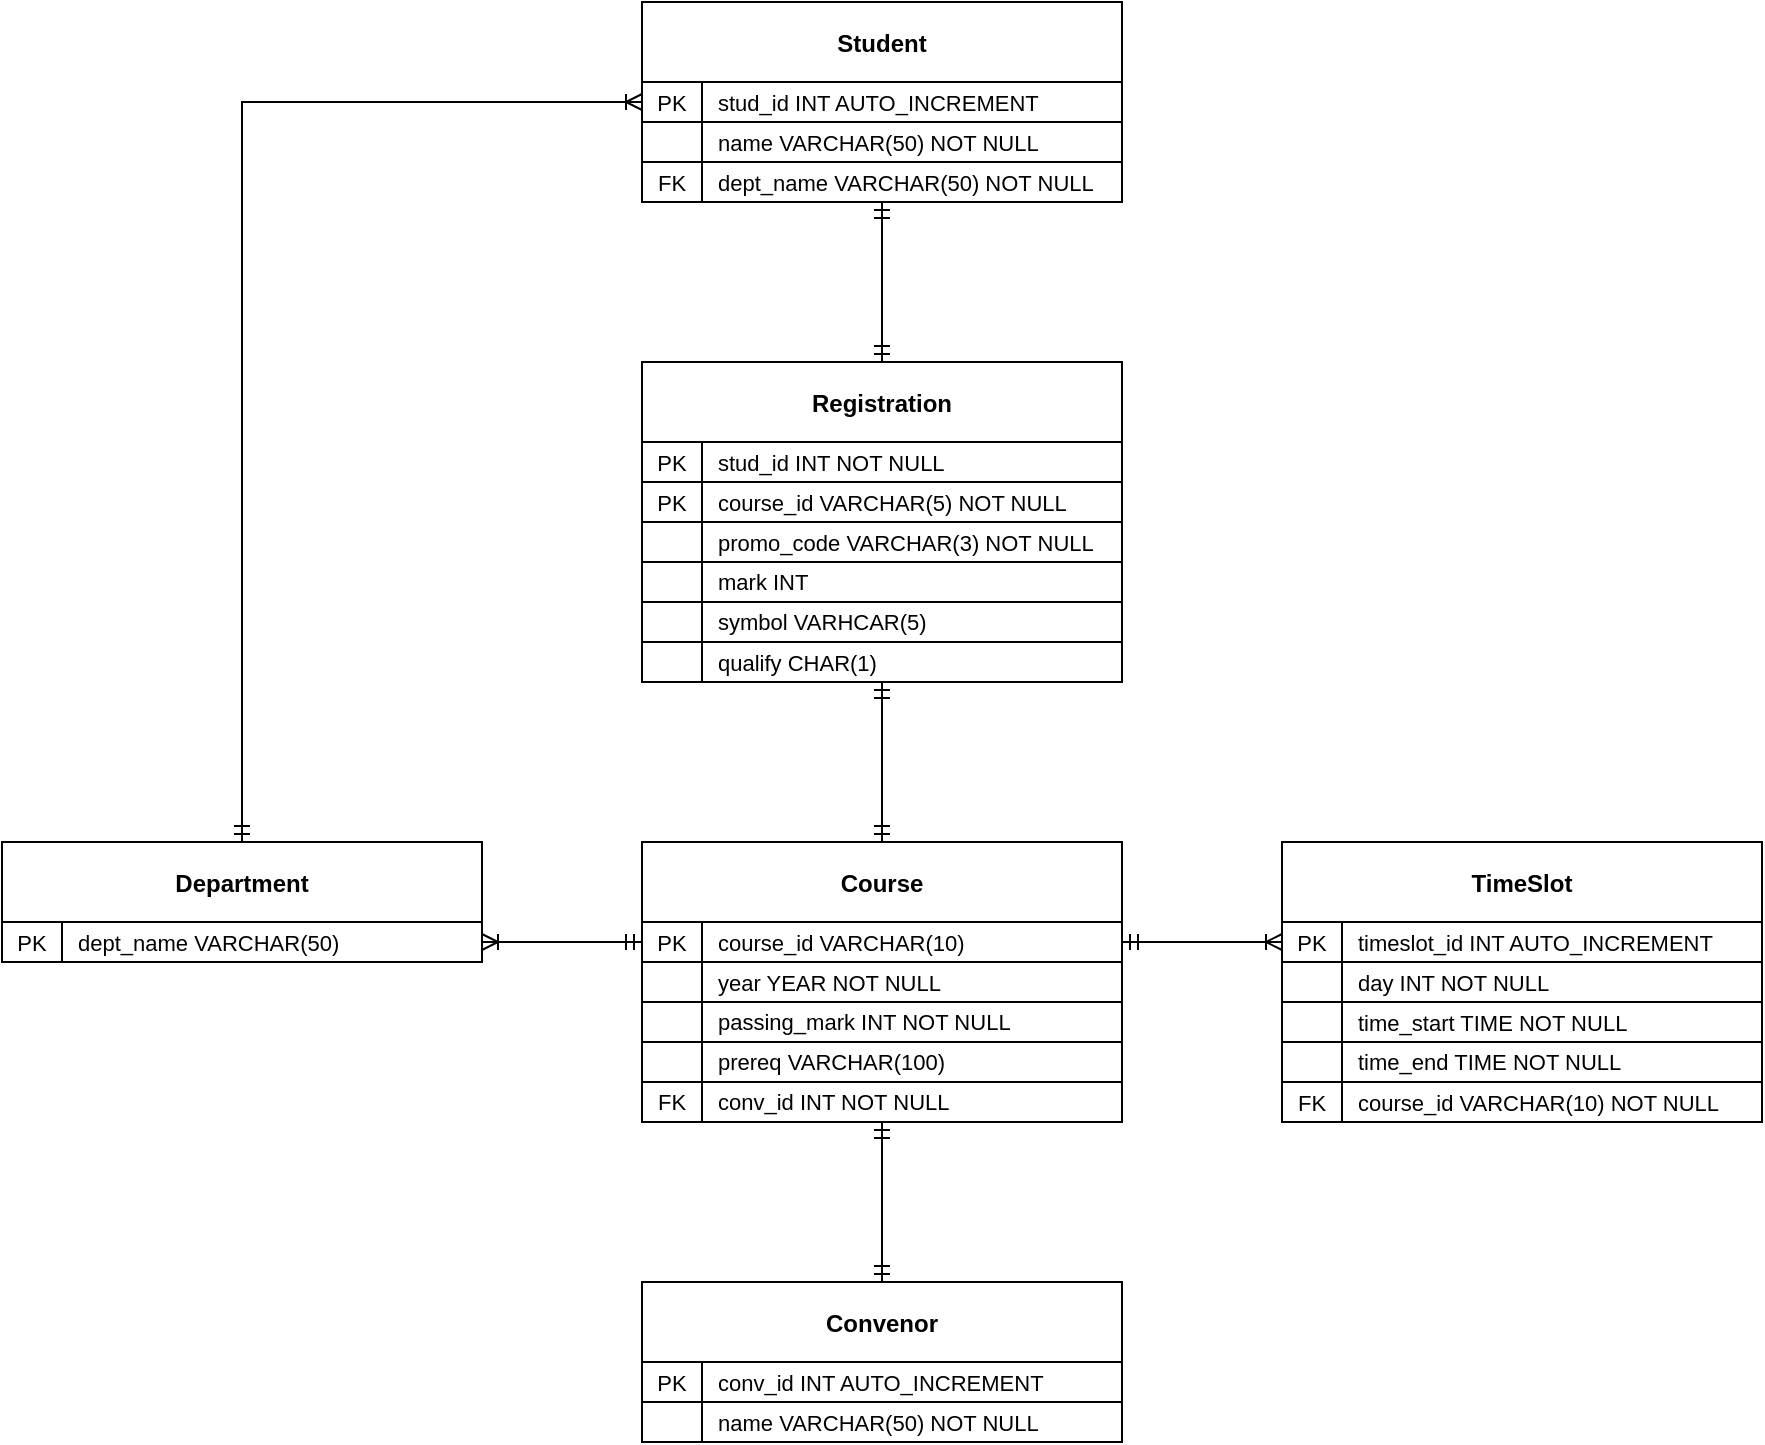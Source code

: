 <mxfile version="21.1.2" type="device">
  <diagram id="R2lEEEUBdFMjLlhIrx00" name="Page-1">
    <mxGraphModel dx="1434" dy="1582" grid="1" gridSize="10" guides="1" tooltips="1" connect="1" arrows="1" fold="1" page="1" pageScale="1" pageWidth="960" pageHeight="800" math="0" shadow="0" extFonts="Permanent Marker^https://fonts.googleapis.com/css?family=Permanent+Marker">
      <root>
        <mxCell id="0" />
        <mxCell id="1" parent="0" />
        <mxCell id="haOGkzx7AJRhTtGTXuwG-96" value="TimeSlot" style="shape=table;startSize=40;container=1;collapsible=0;childLayout=tableLayout;fixedRows=1;rowLines=0;fontStyle=1;align=center;resizeLast=1;fontSize=12;swimlaneFillColor=none;" parent="1" vertex="1">
          <mxGeometry x="680" y="-340" width="240" height="140" as="geometry">
            <mxRectangle x="120" y="120" width="80" height="30" as="alternateBounds" />
          </mxGeometry>
        </mxCell>
        <mxCell id="haOGkzx7AJRhTtGTXuwG-97" value="" style="shape=partialRectangle;collapsible=0;dropTarget=0;pointerEvents=0;fillColor=none;points=[[0,0.5],[1,0.5]];portConstraint=eastwest;top=0;left=0;right=0;bottom=1;fontSize=11;" parent="haOGkzx7AJRhTtGTXuwG-96" vertex="1">
          <mxGeometry y="40" width="240" height="20" as="geometry" />
        </mxCell>
        <mxCell id="haOGkzx7AJRhTtGTXuwG-98" value="PK" style="shape=partialRectangle;overflow=hidden;connectable=0;fillColor=none;top=0;left=0;bottom=0;right=0;fontStyle=0;fontSize=11;" parent="haOGkzx7AJRhTtGTXuwG-97" vertex="1">
          <mxGeometry width="30" height="20" as="geometry">
            <mxRectangle width="30" height="20" as="alternateBounds" />
          </mxGeometry>
        </mxCell>
        <mxCell id="haOGkzx7AJRhTtGTXuwG-99" value="timeslot_id INT AUTO_INCREMENT" style="shape=partialRectangle;overflow=hidden;connectable=0;fillColor=none;top=0;left=0;bottom=0;right=0;align=left;spacingLeft=6;fontStyle=0;fontSize=11;" parent="haOGkzx7AJRhTtGTXuwG-97" vertex="1">
          <mxGeometry x="30" width="210" height="20" as="geometry">
            <mxRectangle width="210" height="20" as="alternateBounds" />
          </mxGeometry>
        </mxCell>
        <mxCell id="haOGkzx7AJRhTtGTXuwG-104" value="" style="shape=partialRectangle;collapsible=0;dropTarget=0;pointerEvents=0;fillColor=none;top=0;left=0;bottom=1;right=0;points=[[0,0.5],[1,0.5]];portConstraint=eastwest;fontSize=11;" parent="haOGkzx7AJRhTtGTXuwG-96" vertex="1">
          <mxGeometry y="60" width="240" height="20" as="geometry" />
        </mxCell>
        <mxCell id="haOGkzx7AJRhTtGTXuwG-105" value="" style="shape=partialRectangle;connectable=0;fillColor=none;top=0;left=0;bottom=0;right=0;fontStyle=0;overflow=hidden;fontSize=11;" parent="haOGkzx7AJRhTtGTXuwG-104" vertex="1">
          <mxGeometry width="30" height="20" as="geometry">
            <mxRectangle width="30" height="20" as="alternateBounds" />
          </mxGeometry>
        </mxCell>
        <mxCell id="haOGkzx7AJRhTtGTXuwG-106" value="day INT NOT NULL" style="shape=partialRectangle;connectable=0;fillColor=none;top=0;left=0;bottom=0;right=0;align=left;spacingLeft=6;fontStyle=0;overflow=hidden;fontSize=11;" parent="haOGkzx7AJRhTtGTXuwG-104" vertex="1">
          <mxGeometry x="30" width="210" height="20" as="geometry">
            <mxRectangle width="210" height="20" as="alternateBounds" />
          </mxGeometry>
        </mxCell>
        <mxCell id="HV3vpuSh4EEI__YdKxVC-13" value="" style="shape=tableRow;horizontal=0;startSize=0;swimlaneHead=0;swimlaneBody=0;fillColor=none;collapsible=0;dropTarget=0;points=[[0,0.5],[1,0.5]];portConstraint=eastwest;top=0;left=0;right=0;bottom=1;" parent="haOGkzx7AJRhTtGTXuwG-96" vertex="1">
          <mxGeometry y="80" width="240" height="20" as="geometry" />
        </mxCell>
        <mxCell id="HV3vpuSh4EEI__YdKxVC-14" value="" style="shape=partialRectangle;connectable=0;fillColor=none;top=0;left=0;bottom=0;right=0;fontStyle=0;overflow=hidden;fontSize=11;" parent="HV3vpuSh4EEI__YdKxVC-13" vertex="1">
          <mxGeometry width="30" height="20" as="geometry">
            <mxRectangle width="30" height="20" as="alternateBounds" />
          </mxGeometry>
        </mxCell>
        <mxCell id="HV3vpuSh4EEI__YdKxVC-15" value="time_start TIME NOT NULL" style="shape=partialRectangle;connectable=0;fillColor=none;top=0;left=0;bottom=0;right=0;align=left;spacingLeft=6;fontStyle=0;overflow=hidden;fontSize=11;" parent="HV3vpuSh4EEI__YdKxVC-13" vertex="1">
          <mxGeometry x="30" width="210" height="20" as="geometry">
            <mxRectangle width="210" height="20" as="alternateBounds" />
          </mxGeometry>
        </mxCell>
        <mxCell id="f15cgBWB0ponY1_aaOGL-75" value="" style="shape=tableRow;horizontal=0;startSize=0;swimlaneHead=0;swimlaneBody=0;fillColor=none;collapsible=0;dropTarget=0;points=[[0,0.5],[1,0.5]];portConstraint=eastwest;top=0;left=0;right=0;bottom=1;" parent="haOGkzx7AJRhTtGTXuwG-96" vertex="1">
          <mxGeometry y="100" width="240" height="20" as="geometry" />
        </mxCell>
        <mxCell id="f15cgBWB0ponY1_aaOGL-76" value="" style="shape=partialRectangle;connectable=0;fillColor=none;top=0;left=0;bottom=0;right=0;fontStyle=0;overflow=hidden;whiteSpace=wrap;html=1;fontSize=11;" parent="f15cgBWB0ponY1_aaOGL-75" vertex="1">
          <mxGeometry width="30" height="20" as="geometry">
            <mxRectangle width="30" height="20" as="alternateBounds" />
          </mxGeometry>
        </mxCell>
        <mxCell id="f15cgBWB0ponY1_aaOGL-77" value="time_end TIME NOT NULL" style="shape=partialRectangle;connectable=0;fillColor=none;top=0;left=0;bottom=0;right=0;align=left;spacingLeft=6;fontStyle=0;overflow=hidden;whiteSpace=wrap;html=1;fontSize=11;" parent="f15cgBWB0ponY1_aaOGL-75" vertex="1">
          <mxGeometry x="30" width="210" height="20" as="geometry">
            <mxRectangle width="210" height="20" as="alternateBounds" />
          </mxGeometry>
        </mxCell>
        <mxCell id="HV3vpuSh4EEI__YdKxVC-21" value="" style="shape=tableRow;horizontal=0;startSize=0;swimlaneHead=0;swimlaneBody=0;fillColor=none;collapsible=0;dropTarget=0;points=[[0,0.5],[1,0.5]];portConstraint=eastwest;top=0;left=0;right=0;bottom=1;fontSize=11;" parent="haOGkzx7AJRhTtGTXuwG-96" vertex="1">
          <mxGeometry y="120" width="240" height="20" as="geometry" />
        </mxCell>
        <mxCell id="HV3vpuSh4EEI__YdKxVC-22" value="FK" style="shape=partialRectangle;connectable=0;fillColor=none;top=0;left=0;bottom=0;right=0;fontStyle=0;overflow=hidden;fontSize=11;" parent="HV3vpuSh4EEI__YdKxVC-21" vertex="1">
          <mxGeometry width="30" height="20" as="geometry">
            <mxRectangle width="30" height="20" as="alternateBounds" />
          </mxGeometry>
        </mxCell>
        <mxCell id="HV3vpuSh4EEI__YdKxVC-23" value="course_id VARCHAR(10) NOT NULL" style="shape=partialRectangle;connectable=0;fillColor=none;top=0;left=0;bottom=0;right=0;align=left;spacingLeft=6;fontStyle=0;overflow=hidden;fontSize=11;" parent="HV3vpuSh4EEI__YdKxVC-21" vertex="1">
          <mxGeometry x="30" width="210" height="20" as="geometry">
            <mxRectangle width="210" height="20" as="alternateBounds" />
          </mxGeometry>
        </mxCell>
        <mxCell id="hYKnTxbMZlwn1Im4ecW8-65" value="Course" style="shape=table;startSize=40;container=1;collapsible=0;childLayout=tableLayout;fixedRows=1;rowLines=0;fontStyle=1;align=center;resizeLast=1;fontSize=12;swimlaneFillColor=none;" parent="1" vertex="1">
          <mxGeometry x="360" y="-340" width="240" height="140" as="geometry">
            <mxRectangle x="120" y="120" width="80" height="30" as="alternateBounds" />
          </mxGeometry>
        </mxCell>
        <mxCell id="hYKnTxbMZlwn1Im4ecW8-66" value="" style="shape=partialRectangle;collapsible=0;dropTarget=0;pointerEvents=0;fillColor=none;points=[[0,0.5],[1,0.5]];portConstraint=eastwest;top=0;left=0;right=0;bottom=1;fontSize=11;" parent="hYKnTxbMZlwn1Im4ecW8-65" vertex="1">
          <mxGeometry y="40" width="240" height="20" as="geometry" />
        </mxCell>
        <mxCell id="hYKnTxbMZlwn1Im4ecW8-67" value="PK" style="shape=partialRectangle;overflow=hidden;connectable=0;fillColor=none;top=0;left=0;bottom=0;right=0;fontStyle=0;fontSize=11;" parent="hYKnTxbMZlwn1Im4ecW8-66" vertex="1">
          <mxGeometry width="30" height="20" as="geometry">
            <mxRectangle width="30" height="20" as="alternateBounds" />
          </mxGeometry>
        </mxCell>
        <mxCell id="hYKnTxbMZlwn1Im4ecW8-68" value="course_id VARCHAR(10)" style="shape=partialRectangle;overflow=hidden;connectable=0;fillColor=none;top=0;left=0;bottom=0;right=0;align=left;spacingLeft=6;fontStyle=0;fontSize=11;" parent="hYKnTxbMZlwn1Im4ecW8-66" vertex="1">
          <mxGeometry x="30" width="210" height="20" as="geometry">
            <mxRectangle width="210" height="20" as="alternateBounds" />
          </mxGeometry>
        </mxCell>
        <mxCell id="hYKnTxbMZlwn1Im4ecW8-69" value="" style="shape=partialRectangle;collapsible=0;dropTarget=0;pointerEvents=0;fillColor=none;top=0;left=0;bottom=1;right=0;points=[[0,0.5],[1,0.5]];portConstraint=eastwest;fontSize=11;" parent="hYKnTxbMZlwn1Im4ecW8-65" vertex="1">
          <mxGeometry y="60" width="240" height="20" as="geometry" />
        </mxCell>
        <mxCell id="hYKnTxbMZlwn1Im4ecW8-70" value="" style="shape=partialRectangle;connectable=0;fillColor=none;top=0;left=0;bottom=0;right=0;fontStyle=0;overflow=hidden;fontSize=11;" parent="hYKnTxbMZlwn1Im4ecW8-69" vertex="1">
          <mxGeometry width="30" height="20" as="geometry">
            <mxRectangle width="30" height="20" as="alternateBounds" />
          </mxGeometry>
        </mxCell>
        <mxCell id="hYKnTxbMZlwn1Im4ecW8-71" value="year YEAR NOT NULL" style="shape=partialRectangle;connectable=0;fillColor=none;top=0;left=0;bottom=0;right=0;align=left;spacingLeft=6;fontStyle=0;overflow=hidden;fontSize=11;" parent="hYKnTxbMZlwn1Im4ecW8-69" vertex="1">
          <mxGeometry x="30" width="210" height="20" as="geometry">
            <mxRectangle width="210" height="20" as="alternateBounds" />
          </mxGeometry>
        </mxCell>
        <mxCell id="otyB8p5M7Ysmz30Y8N7L-7" value="" style="shape=tableRow;horizontal=0;startSize=0;swimlaneHead=0;swimlaneBody=0;fillColor=none;collapsible=0;dropTarget=0;points=[[0,0.5],[1,0.5]];portConstraint=eastwest;top=0;left=0;right=0;bottom=1;" parent="hYKnTxbMZlwn1Im4ecW8-65" vertex="1">
          <mxGeometry y="80" width="240" height="20" as="geometry" />
        </mxCell>
        <mxCell id="otyB8p5M7Ysmz30Y8N7L-8" value="" style="shape=partialRectangle;connectable=0;fillColor=none;top=0;left=0;bottom=0;right=0;fontStyle=0;overflow=hidden;whiteSpace=wrap;html=1;fontSize=11;" parent="otyB8p5M7Ysmz30Y8N7L-7" vertex="1">
          <mxGeometry width="30" height="20" as="geometry">
            <mxRectangle width="30" height="20" as="alternateBounds" />
          </mxGeometry>
        </mxCell>
        <mxCell id="otyB8p5M7Ysmz30Y8N7L-9" value="passing_mark INT NOT NULL" style="shape=partialRectangle;connectable=0;fillColor=none;top=0;left=0;bottom=0;right=0;align=left;spacingLeft=6;fontStyle=0;overflow=hidden;whiteSpace=wrap;html=1;fontSize=11;" parent="otyB8p5M7Ysmz30Y8N7L-7" vertex="1">
          <mxGeometry x="30" width="210" height="20" as="geometry">
            <mxRectangle width="210" height="20" as="alternateBounds" />
          </mxGeometry>
        </mxCell>
        <mxCell id="f15cgBWB0ponY1_aaOGL-110" value="" style="shape=tableRow;horizontal=0;startSize=0;swimlaneHead=0;swimlaneBody=0;fillColor=none;collapsible=0;dropTarget=0;points=[[0,0.5],[1,0.5]];portConstraint=eastwest;top=0;left=0;right=0;bottom=1;" parent="hYKnTxbMZlwn1Im4ecW8-65" vertex="1">
          <mxGeometry y="100" width="240" height="20" as="geometry" />
        </mxCell>
        <mxCell id="f15cgBWB0ponY1_aaOGL-111" value="" style="shape=partialRectangle;connectable=0;fillColor=none;top=0;left=0;bottom=0;right=0;fontStyle=0;overflow=hidden;whiteSpace=wrap;html=1;fontSize=11;" parent="f15cgBWB0ponY1_aaOGL-110" vertex="1">
          <mxGeometry width="30" height="20" as="geometry">
            <mxRectangle width="30" height="20" as="alternateBounds" />
          </mxGeometry>
        </mxCell>
        <mxCell id="f15cgBWB0ponY1_aaOGL-112" value="prereq VARCHAR(100)" style="shape=partialRectangle;connectable=0;fillColor=none;top=0;left=0;bottom=0;right=0;align=left;spacingLeft=6;fontStyle=0;overflow=hidden;whiteSpace=wrap;html=1;fontSize=11;" parent="f15cgBWB0ponY1_aaOGL-110" vertex="1">
          <mxGeometry x="30" width="210" height="20" as="geometry">
            <mxRectangle width="210" height="20" as="alternateBounds" />
          </mxGeometry>
        </mxCell>
        <mxCell id="otyB8p5M7Ysmz30Y8N7L-10" value="" style="shape=tableRow;horizontal=0;startSize=0;swimlaneHead=0;swimlaneBody=0;fillColor=none;collapsible=0;dropTarget=0;points=[[0,0.5],[1,0.5]];portConstraint=eastwest;top=0;left=0;right=0;bottom=1;" parent="hYKnTxbMZlwn1Im4ecW8-65" vertex="1">
          <mxGeometry y="120" width="240" height="20" as="geometry" />
        </mxCell>
        <mxCell id="otyB8p5M7Ysmz30Y8N7L-11" value="FK" style="shape=partialRectangle;connectable=0;fillColor=none;top=0;left=0;bottom=0;right=0;fontStyle=0;overflow=hidden;whiteSpace=wrap;html=1;fontSize=11;" parent="otyB8p5M7Ysmz30Y8N7L-10" vertex="1">
          <mxGeometry width="30" height="20" as="geometry">
            <mxRectangle width="30" height="20" as="alternateBounds" />
          </mxGeometry>
        </mxCell>
        <mxCell id="otyB8p5M7Ysmz30Y8N7L-12" value="conv_id INT NOT NULL" style="shape=partialRectangle;connectable=0;fillColor=none;top=0;left=0;bottom=0;right=0;align=left;spacingLeft=6;fontStyle=0;overflow=hidden;whiteSpace=wrap;html=1;fontSize=11;" parent="otyB8p5M7Ysmz30Y8N7L-10" vertex="1">
          <mxGeometry x="30" width="210" height="20" as="geometry">
            <mxRectangle width="210" height="20" as="alternateBounds" />
          </mxGeometry>
        </mxCell>
        <mxCell id="HV3vpuSh4EEI__YdKxVC-32" value="Convenor" style="shape=table;startSize=40;container=1;collapsible=0;childLayout=tableLayout;fixedRows=1;rowLines=0;fontStyle=1;align=center;resizeLast=1;fontSize=12;swimlaneFillColor=none;" parent="1" vertex="1">
          <mxGeometry x="360" y="-120" width="240" height="80" as="geometry">
            <mxRectangle x="120" y="120" width="80" height="30" as="alternateBounds" />
          </mxGeometry>
        </mxCell>
        <mxCell id="HV3vpuSh4EEI__YdKxVC-33" value="" style="shape=partialRectangle;collapsible=0;dropTarget=0;pointerEvents=0;fillColor=none;points=[[0,0.5],[1,0.5]];portConstraint=eastwest;top=0;left=0;right=0;bottom=1;fontSize=11;" parent="HV3vpuSh4EEI__YdKxVC-32" vertex="1">
          <mxGeometry y="40" width="240" height="20" as="geometry" />
        </mxCell>
        <mxCell id="HV3vpuSh4EEI__YdKxVC-34" value="PK" style="shape=partialRectangle;overflow=hidden;connectable=0;fillColor=none;top=0;left=0;bottom=0;right=0;fontStyle=0;fontSize=11;" parent="HV3vpuSh4EEI__YdKxVC-33" vertex="1">
          <mxGeometry width="30" height="20" as="geometry">
            <mxRectangle width="30" height="20" as="alternateBounds" />
          </mxGeometry>
        </mxCell>
        <mxCell id="HV3vpuSh4EEI__YdKxVC-35" value="conv_id INT AUTO_INCREMENT" style="shape=partialRectangle;overflow=hidden;connectable=0;fillColor=none;top=0;left=0;bottom=0;right=0;align=left;spacingLeft=6;fontStyle=0;fontSize=11;" parent="HV3vpuSh4EEI__YdKxVC-33" vertex="1">
          <mxGeometry x="30" width="210" height="20" as="geometry">
            <mxRectangle width="210" height="20" as="alternateBounds" />
          </mxGeometry>
        </mxCell>
        <mxCell id="HV3vpuSh4EEI__YdKxVC-36" value="" style="shape=partialRectangle;collapsible=0;dropTarget=0;pointerEvents=0;fillColor=none;points=[[0,0.5],[1,0.5]];portConstraint=eastwest;top=0;left=0;right=0;bottom=0;fontSize=11;" parent="HV3vpuSh4EEI__YdKxVC-32" vertex="1">
          <mxGeometry y="60" width="240" height="20" as="geometry" />
        </mxCell>
        <mxCell id="HV3vpuSh4EEI__YdKxVC-37" value="" style="shape=partialRectangle;overflow=hidden;connectable=0;fillColor=none;top=0;left=0;bottom=0;right=0;fontSize=11;" parent="HV3vpuSh4EEI__YdKxVC-36" vertex="1">
          <mxGeometry width="30" height="20" as="geometry">
            <mxRectangle width="30" height="20" as="alternateBounds" />
          </mxGeometry>
        </mxCell>
        <mxCell id="HV3vpuSh4EEI__YdKxVC-38" value="name VARCHAR(50) NOT NULL" style="shape=partialRectangle;overflow=hidden;connectable=0;fillColor=none;top=0;left=0;bottom=0;right=0;align=left;spacingLeft=6;fontSize=11;fontStyle=0" parent="HV3vpuSh4EEI__YdKxVC-36" vertex="1">
          <mxGeometry x="30" width="210" height="20" as="geometry">
            <mxRectangle width="210" height="20" as="alternateBounds" />
          </mxGeometry>
        </mxCell>
        <mxCell id="HV3vpuSh4EEI__YdKxVC-63" value="Registration" style="shape=table;startSize=40;container=1;collapsible=0;childLayout=tableLayout;fixedRows=1;rowLines=0;fontStyle=1;align=center;resizeLast=1;fontSize=12;swimlaneFillColor=none;" parent="1" vertex="1">
          <mxGeometry x="360" y="-580" width="240" height="160" as="geometry">
            <mxRectangle x="120" y="120" width="80" height="30" as="alternateBounds" />
          </mxGeometry>
        </mxCell>
        <mxCell id="HV3vpuSh4EEI__YdKxVC-64" value="" style="shape=partialRectangle;collapsible=0;dropTarget=0;pointerEvents=0;fillColor=none;points=[[0,0.5],[1,0.5]];portConstraint=eastwest;top=0;left=0;right=0;bottom=1;fontSize=11;" parent="HV3vpuSh4EEI__YdKxVC-63" vertex="1">
          <mxGeometry y="40" width="240" height="20" as="geometry" />
        </mxCell>
        <mxCell id="HV3vpuSh4EEI__YdKxVC-65" value="PK" style="shape=partialRectangle;overflow=hidden;connectable=0;fillColor=none;top=0;left=0;bottom=0;right=0;fontStyle=0;fontSize=11;" parent="HV3vpuSh4EEI__YdKxVC-64" vertex="1">
          <mxGeometry width="30" height="20" as="geometry">
            <mxRectangle width="30" height="20" as="alternateBounds" />
          </mxGeometry>
        </mxCell>
        <mxCell id="HV3vpuSh4EEI__YdKxVC-66" value="stud_id INT NOT NULL" style="shape=partialRectangle;overflow=hidden;connectable=0;fillColor=none;top=0;left=0;bottom=0;right=0;align=left;spacingLeft=6;fontStyle=0;fontSize=11;" parent="HV3vpuSh4EEI__YdKxVC-64" vertex="1">
          <mxGeometry x="30" width="210" height="20" as="geometry">
            <mxRectangle width="210" height="20" as="alternateBounds" />
          </mxGeometry>
        </mxCell>
        <mxCell id="HV3vpuSh4EEI__YdKxVC-67" value="" style="shape=partialRectangle;collapsible=0;dropTarget=0;pointerEvents=0;fillColor=none;top=0;left=0;bottom=1;right=0;points=[[0,0.5],[1,0.5]];portConstraint=eastwest;fontSize=11;" parent="HV3vpuSh4EEI__YdKxVC-63" vertex="1">
          <mxGeometry y="60" width="240" height="20" as="geometry" />
        </mxCell>
        <mxCell id="HV3vpuSh4EEI__YdKxVC-68" value="PK" style="shape=partialRectangle;connectable=0;fillColor=none;top=0;left=0;bottom=0;right=0;fontStyle=0;overflow=hidden;fontSize=11;" parent="HV3vpuSh4EEI__YdKxVC-67" vertex="1">
          <mxGeometry width="30" height="20" as="geometry">
            <mxRectangle width="30" height="20" as="alternateBounds" />
          </mxGeometry>
        </mxCell>
        <mxCell id="HV3vpuSh4EEI__YdKxVC-69" value="course_id VARCHAR(5) NOT NULL" style="shape=partialRectangle;connectable=0;fillColor=none;top=0;left=0;bottom=0;right=0;align=left;spacingLeft=6;fontStyle=0;overflow=hidden;fontSize=11;" parent="HV3vpuSh4EEI__YdKxVC-67" vertex="1">
          <mxGeometry x="30" width="210" height="20" as="geometry">
            <mxRectangle width="210" height="20" as="alternateBounds" />
          </mxGeometry>
        </mxCell>
        <mxCell id="HV3vpuSh4EEI__YdKxVC-70" value="" style="shape=partialRectangle;collapsible=0;dropTarget=0;pointerEvents=0;fillColor=none;top=0;left=0;bottom=1;right=0;points=[[0,0.5],[1,0.5]];portConstraint=eastwest;fontSize=11;" parent="HV3vpuSh4EEI__YdKxVC-63" vertex="1">
          <mxGeometry y="80" width="240" height="20" as="geometry" />
        </mxCell>
        <mxCell id="HV3vpuSh4EEI__YdKxVC-71" value="" style="shape=partialRectangle;connectable=0;fillColor=none;top=0;left=0;bottom=0;right=0;fontStyle=0;overflow=hidden;fontSize=11;" parent="HV3vpuSh4EEI__YdKxVC-70" vertex="1">
          <mxGeometry width="30" height="20" as="geometry">
            <mxRectangle width="30" height="20" as="alternateBounds" />
          </mxGeometry>
        </mxCell>
        <mxCell id="HV3vpuSh4EEI__YdKxVC-72" value="promo_code VARCHAR(3) NOT NULL" style="shape=partialRectangle;connectable=0;fillColor=none;top=0;left=0;bottom=0;right=0;align=left;spacingLeft=6;fontStyle=0;overflow=hidden;fontSize=11;" parent="HV3vpuSh4EEI__YdKxVC-70" vertex="1">
          <mxGeometry x="30" width="210" height="20" as="geometry">
            <mxRectangle width="210" height="20" as="alternateBounds" />
          </mxGeometry>
        </mxCell>
        <mxCell id="f15cgBWB0ponY1_aaOGL-98" value="" style="shape=tableRow;horizontal=0;startSize=0;swimlaneHead=0;swimlaneBody=0;fillColor=none;collapsible=0;dropTarget=0;points=[[0,0.5],[1,0.5]];portConstraint=eastwest;top=0;left=0;right=0;bottom=1;" parent="HV3vpuSh4EEI__YdKxVC-63" vertex="1">
          <mxGeometry y="100" width="240" height="20" as="geometry" />
        </mxCell>
        <mxCell id="f15cgBWB0ponY1_aaOGL-99" value="" style="shape=partialRectangle;connectable=0;fillColor=none;top=0;left=0;bottom=0;right=0;fontStyle=0;overflow=hidden;whiteSpace=wrap;html=1;fontSize=11;" parent="f15cgBWB0ponY1_aaOGL-98" vertex="1">
          <mxGeometry width="30" height="20" as="geometry">
            <mxRectangle width="30" height="20" as="alternateBounds" />
          </mxGeometry>
        </mxCell>
        <mxCell id="f15cgBWB0ponY1_aaOGL-100" value="mark INT" style="shape=partialRectangle;connectable=0;fillColor=none;top=0;left=0;bottom=0;right=0;align=left;spacingLeft=6;fontStyle=0;overflow=hidden;whiteSpace=wrap;html=1;fontSize=11;" parent="f15cgBWB0ponY1_aaOGL-98" vertex="1">
          <mxGeometry x="30" width="210" height="20" as="geometry">
            <mxRectangle width="210" height="20" as="alternateBounds" />
          </mxGeometry>
        </mxCell>
        <mxCell id="f15cgBWB0ponY1_aaOGL-101" value="" style="shape=tableRow;horizontal=0;startSize=0;swimlaneHead=0;swimlaneBody=0;fillColor=none;collapsible=0;dropTarget=0;points=[[0,0.5],[1,0.5]];portConstraint=eastwest;top=0;left=0;right=0;bottom=1;" parent="HV3vpuSh4EEI__YdKxVC-63" vertex="1">
          <mxGeometry y="120" width="240" height="20" as="geometry" />
        </mxCell>
        <mxCell id="f15cgBWB0ponY1_aaOGL-102" value="" style="shape=partialRectangle;connectable=0;fillColor=none;top=0;left=0;bottom=0;right=0;fontStyle=0;overflow=hidden;whiteSpace=wrap;html=1;fontSize=11;" parent="f15cgBWB0ponY1_aaOGL-101" vertex="1">
          <mxGeometry width="30" height="20" as="geometry">
            <mxRectangle width="30" height="20" as="alternateBounds" />
          </mxGeometry>
        </mxCell>
        <mxCell id="f15cgBWB0ponY1_aaOGL-103" value="symbol VARHCAR(5)" style="shape=partialRectangle;connectable=0;fillColor=none;top=0;left=0;bottom=0;right=0;align=left;spacingLeft=6;fontStyle=0;overflow=hidden;whiteSpace=wrap;html=1;fontSize=11;" parent="f15cgBWB0ponY1_aaOGL-101" vertex="1">
          <mxGeometry x="30" width="210" height="20" as="geometry">
            <mxRectangle width="210" height="20" as="alternateBounds" />
          </mxGeometry>
        </mxCell>
        <mxCell id="HV3vpuSh4EEI__YdKxVC-73" value="" style="shape=partialRectangle;collapsible=0;dropTarget=0;pointerEvents=0;fillColor=none;points=[[0,0.5],[1,0.5]];portConstraint=eastwest;top=0;left=0;right=0;bottom=0;fontSize=11;" parent="HV3vpuSh4EEI__YdKxVC-63" vertex="1">
          <mxGeometry y="140" width="240" height="20" as="geometry" />
        </mxCell>
        <mxCell id="HV3vpuSh4EEI__YdKxVC-74" value="" style="shape=partialRectangle;overflow=hidden;connectable=0;fillColor=none;top=0;left=0;bottom=0;right=0;fontSize=11;" parent="HV3vpuSh4EEI__YdKxVC-73" vertex="1">
          <mxGeometry width="30" height="20" as="geometry">
            <mxRectangle width="30" height="20" as="alternateBounds" />
          </mxGeometry>
        </mxCell>
        <mxCell id="HV3vpuSh4EEI__YdKxVC-75" value="qualify CHAR(1)" style="shape=partialRectangle;overflow=hidden;connectable=0;fillColor=none;top=0;left=0;bottom=0;right=0;align=left;spacingLeft=6;fontSize=11;" parent="HV3vpuSh4EEI__YdKxVC-73" vertex="1">
          <mxGeometry x="30" width="210" height="20" as="geometry">
            <mxRectangle width="210" height="20" as="alternateBounds" />
          </mxGeometry>
        </mxCell>
        <mxCell id="f15cgBWB0ponY1_aaOGL-9" value="Department" style="shape=table;startSize=40;container=1;collapsible=0;childLayout=tableLayout;fixedRows=1;rowLines=0;fontStyle=1;align=center;resizeLast=1;fontSize=12;swimlaneFillColor=none;" parent="1" vertex="1">
          <mxGeometry x="40" y="-340" width="240" height="60" as="geometry">
            <mxRectangle x="120" y="120" width="80" height="30" as="alternateBounds" />
          </mxGeometry>
        </mxCell>
        <mxCell id="f15cgBWB0ponY1_aaOGL-13" value="" style="shape=partialRectangle;collapsible=0;dropTarget=0;pointerEvents=0;fillColor=none;points=[[0,0.5],[1,0.5]];portConstraint=eastwest;top=0;left=0;right=0;bottom=0;fontSize=11;" parent="f15cgBWB0ponY1_aaOGL-9" vertex="1">
          <mxGeometry y="40" width="240" height="20" as="geometry" />
        </mxCell>
        <mxCell id="f15cgBWB0ponY1_aaOGL-14" value="PK" style="shape=partialRectangle;overflow=hidden;connectable=0;fillColor=none;top=0;left=0;bottom=0;right=0;fontSize=11;" parent="f15cgBWB0ponY1_aaOGL-13" vertex="1">
          <mxGeometry width="30" height="20" as="geometry">
            <mxRectangle width="30" height="20" as="alternateBounds" />
          </mxGeometry>
        </mxCell>
        <mxCell id="f15cgBWB0ponY1_aaOGL-15" value="dept_name VARCHAR(50)" style="shape=partialRectangle;overflow=hidden;connectable=0;fillColor=none;top=0;left=0;bottom=0;right=0;align=left;spacingLeft=6;fontSize=11;fontStyle=0" parent="f15cgBWB0ponY1_aaOGL-13" vertex="1">
          <mxGeometry x="30" width="210" height="20" as="geometry">
            <mxRectangle width="210" height="20" as="alternateBounds" />
          </mxGeometry>
        </mxCell>
        <mxCell id="f15cgBWB0ponY1_aaOGL-16" value="Student" style="shape=table;startSize=40;container=1;collapsible=0;childLayout=tableLayout;fixedRows=1;rowLines=0;fontStyle=1;align=center;resizeLast=1;fontSize=12;swimlaneFillColor=none;" parent="1" vertex="1">
          <mxGeometry x="360" y="-760" width="240" height="100" as="geometry">
            <mxRectangle x="120" y="120" width="80" height="30" as="alternateBounds" />
          </mxGeometry>
        </mxCell>
        <mxCell id="f15cgBWB0ponY1_aaOGL-10" value="" style="shape=partialRectangle;collapsible=0;dropTarget=0;pointerEvents=0;fillColor=none;points=[[0,0.5],[1,0.5]];portConstraint=eastwest;top=0;left=0;right=0;bottom=1;fontSize=11;" parent="f15cgBWB0ponY1_aaOGL-16" vertex="1">
          <mxGeometry y="40" width="240" height="20" as="geometry" />
        </mxCell>
        <mxCell id="f15cgBWB0ponY1_aaOGL-11" value="PK" style="shape=partialRectangle;overflow=hidden;connectable=0;fillColor=none;top=0;left=0;bottom=0;right=0;fontStyle=0;fontSize=11;" parent="f15cgBWB0ponY1_aaOGL-10" vertex="1">
          <mxGeometry width="30" height="20" as="geometry">
            <mxRectangle width="30" height="20" as="alternateBounds" />
          </mxGeometry>
        </mxCell>
        <mxCell id="f15cgBWB0ponY1_aaOGL-12" value="stud_id INT AUTO_INCREMENT" style="shape=partialRectangle;overflow=hidden;connectable=0;fillColor=none;top=0;left=0;bottom=0;right=0;align=left;spacingLeft=6;fontStyle=0;fontSize=11;" parent="f15cgBWB0ponY1_aaOGL-10" vertex="1">
          <mxGeometry x="30" width="210" height="20" as="geometry">
            <mxRectangle width="210" height="20" as="alternateBounds" />
          </mxGeometry>
        </mxCell>
        <mxCell id="f15cgBWB0ponY1_aaOGL-17" value="" style="shape=partialRectangle;collapsible=0;dropTarget=0;pointerEvents=0;fillColor=none;points=[[0,0.5],[1,0.5]];portConstraint=eastwest;top=0;left=0;right=0;bottom=1;fontSize=11;" parent="f15cgBWB0ponY1_aaOGL-16" vertex="1">
          <mxGeometry y="60" width="240" height="20" as="geometry" />
        </mxCell>
        <mxCell id="f15cgBWB0ponY1_aaOGL-18" value="" style="shape=partialRectangle;overflow=hidden;connectable=0;fillColor=none;top=0;left=0;bottom=0;right=0;fontStyle=0;fontSize=11;" parent="f15cgBWB0ponY1_aaOGL-17" vertex="1">
          <mxGeometry width="30" height="20" as="geometry">
            <mxRectangle width="30" height="20" as="alternateBounds" />
          </mxGeometry>
        </mxCell>
        <mxCell id="f15cgBWB0ponY1_aaOGL-19" value="name VARCHAR(50) NOT NULL" style="shape=partialRectangle;overflow=hidden;connectable=0;fillColor=none;top=0;left=0;bottom=0;right=0;align=left;spacingLeft=6;fontStyle=0;fontSize=11;" parent="f15cgBWB0ponY1_aaOGL-17" vertex="1">
          <mxGeometry x="30" width="210" height="20" as="geometry">
            <mxRectangle width="210" height="20" as="alternateBounds" />
          </mxGeometry>
        </mxCell>
        <mxCell id="f15cgBWB0ponY1_aaOGL-20" value="" style="shape=partialRectangle;collapsible=0;dropTarget=0;pointerEvents=0;fillColor=none;top=0;left=0;bottom=1;right=0;points=[[0,0.5],[1,0.5]];portConstraint=eastwest;fontSize=11;" parent="f15cgBWB0ponY1_aaOGL-16" vertex="1">
          <mxGeometry y="80" width="240" height="20" as="geometry" />
        </mxCell>
        <mxCell id="f15cgBWB0ponY1_aaOGL-21" value="FK" style="shape=partialRectangle;connectable=0;fillColor=none;top=0;left=0;bottom=0;right=0;fontStyle=0;overflow=hidden;fontSize=11;" parent="f15cgBWB0ponY1_aaOGL-20" vertex="1">
          <mxGeometry width="30" height="20" as="geometry">
            <mxRectangle width="30" height="20" as="alternateBounds" />
          </mxGeometry>
        </mxCell>
        <mxCell id="f15cgBWB0ponY1_aaOGL-22" value="dept_name VARCHAR(50) NOT NULL" style="shape=partialRectangle;connectable=0;fillColor=none;top=0;left=0;bottom=0;right=0;align=left;spacingLeft=6;fontStyle=0;overflow=hidden;fontSize=11;" parent="f15cgBWB0ponY1_aaOGL-20" vertex="1">
          <mxGeometry x="30" width="210" height="20" as="geometry">
            <mxRectangle width="210" height="20" as="alternateBounds" />
          </mxGeometry>
        </mxCell>
        <mxCell id="f15cgBWB0ponY1_aaOGL-104" value="" style="fontSize=12;html=1;endArrow=ERmandOne;startArrow=ERmandOne;rounded=0;entryX=0.5;entryY=0;entryDx=0;entryDy=0;" parent="1" source="otyB8p5M7Ysmz30Y8N7L-10" target="HV3vpuSh4EEI__YdKxVC-32" edge="1">
          <mxGeometry width="100" height="100" relative="1" as="geometry">
            <mxPoint x="620" y="-520" as="sourcePoint" />
            <mxPoint x="480" y="-280" as="targetPoint" />
          </mxGeometry>
        </mxCell>
        <mxCell id="f15cgBWB0ponY1_aaOGL-105" value="" style="fontSize=12;html=1;endArrow=ERoneToMany;startArrow=ERmandOne;rounded=0;entryX=0;entryY=0.5;entryDx=0;entryDy=0;exitX=1;exitY=0.5;exitDx=0;exitDy=0;" parent="1" source="hYKnTxbMZlwn1Im4ecW8-66" target="haOGkzx7AJRhTtGTXuwG-97" edge="1">
          <mxGeometry width="100" height="100" relative="1" as="geometry">
            <mxPoint x="380" y="-180" as="sourcePoint" />
            <mxPoint x="480" y="-280" as="targetPoint" />
          </mxGeometry>
        </mxCell>
        <mxCell id="f15cgBWB0ponY1_aaOGL-108" value="" style="fontSize=12;html=1;endArrow=ERmandOne;startArrow=ERmandOne;rounded=0;exitX=0.5;exitY=0;exitDx=0;exitDy=0;" parent="1" source="hYKnTxbMZlwn1Im4ecW8-65" target="HV3vpuSh4EEI__YdKxVC-73" edge="1">
          <mxGeometry width="100" height="100" relative="1" as="geometry">
            <mxPoint x="610" y="-260" as="sourcePoint" />
            <mxPoint x="690" y="-300" as="targetPoint" />
          </mxGeometry>
        </mxCell>
        <mxCell id="f15cgBWB0ponY1_aaOGL-114" value="" style="fontSize=12;html=1;endArrow=ERmandOne;startArrow=ERmandOne;rounded=0;exitX=0.5;exitY=0;exitDx=0;exitDy=0;" parent="1" source="HV3vpuSh4EEI__YdKxVC-63" target="f15cgBWB0ponY1_aaOGL-20" edge="1">
          <mxGeometry width="100" height="100" relative="1" as="geometry">
            <mxPoint x="490" y="-330" as="sourcePoint" />
            <mxPoint x="490" y="-410" as="targetPoint" />
          </mxGeometry>
        </mxCell>
        <mxCell id="f15cgBWB0ponY1_aaOGL-144" value="" style="fontSize=12;html=1;endArrow=ERoneToMany;startArrow=ERmandOne;rounded=0;exitX=0;exitY=0.5;exitDx=0;exitDy=0;entryX=1;entryY=0.5;entryDx=0;entryDy=0;" parent="1" source="hYKnTxbMZlwn1Im4ecW8-66" target="f15cgBWB0ponY1_aaOGL-13" edge="1">
          <mxGeometry width="100" height="100" relative="1" as="geometry">
            <mxPoint x="610" y="-295" as="sourcePoint" />
            <mxPoint x="300" y="-370" as="targetPoint" />
          </mxGeometry>
        </mxCell>
        <mxCell id="f15cgBWB0ponY1_aaOGL-145" value="" style="fontSize=12;html=1;endArrow=ERoneToMany;startArrow=ERmandOne;rounded=0;exitX=0.5;exitY=0;exitDx=0;exitDy=0;entryX=0;entryY=0.5;entryDx=0;entryDy=0;" parent="1" source="f15cgBWB0ponY1_aaOGL-9" target="f15cgBWB0ponY1_aaOGL-10" edge="1">
          <mxGeometry width="100" height="100" relative="1" as="geometry">
            <mxPoint x="370" y="-280" as="sourcePoint" />
            <mxPoint x="290" y="-280" as="targetPoint" />
            <Array as="points">
              <mxPoint x="160" y="-710" />
            </Array>
          </mxGeometry>
        </mxCell>
      </root>
    </mxGraphModel>
  </diagram>
</mxfile>
